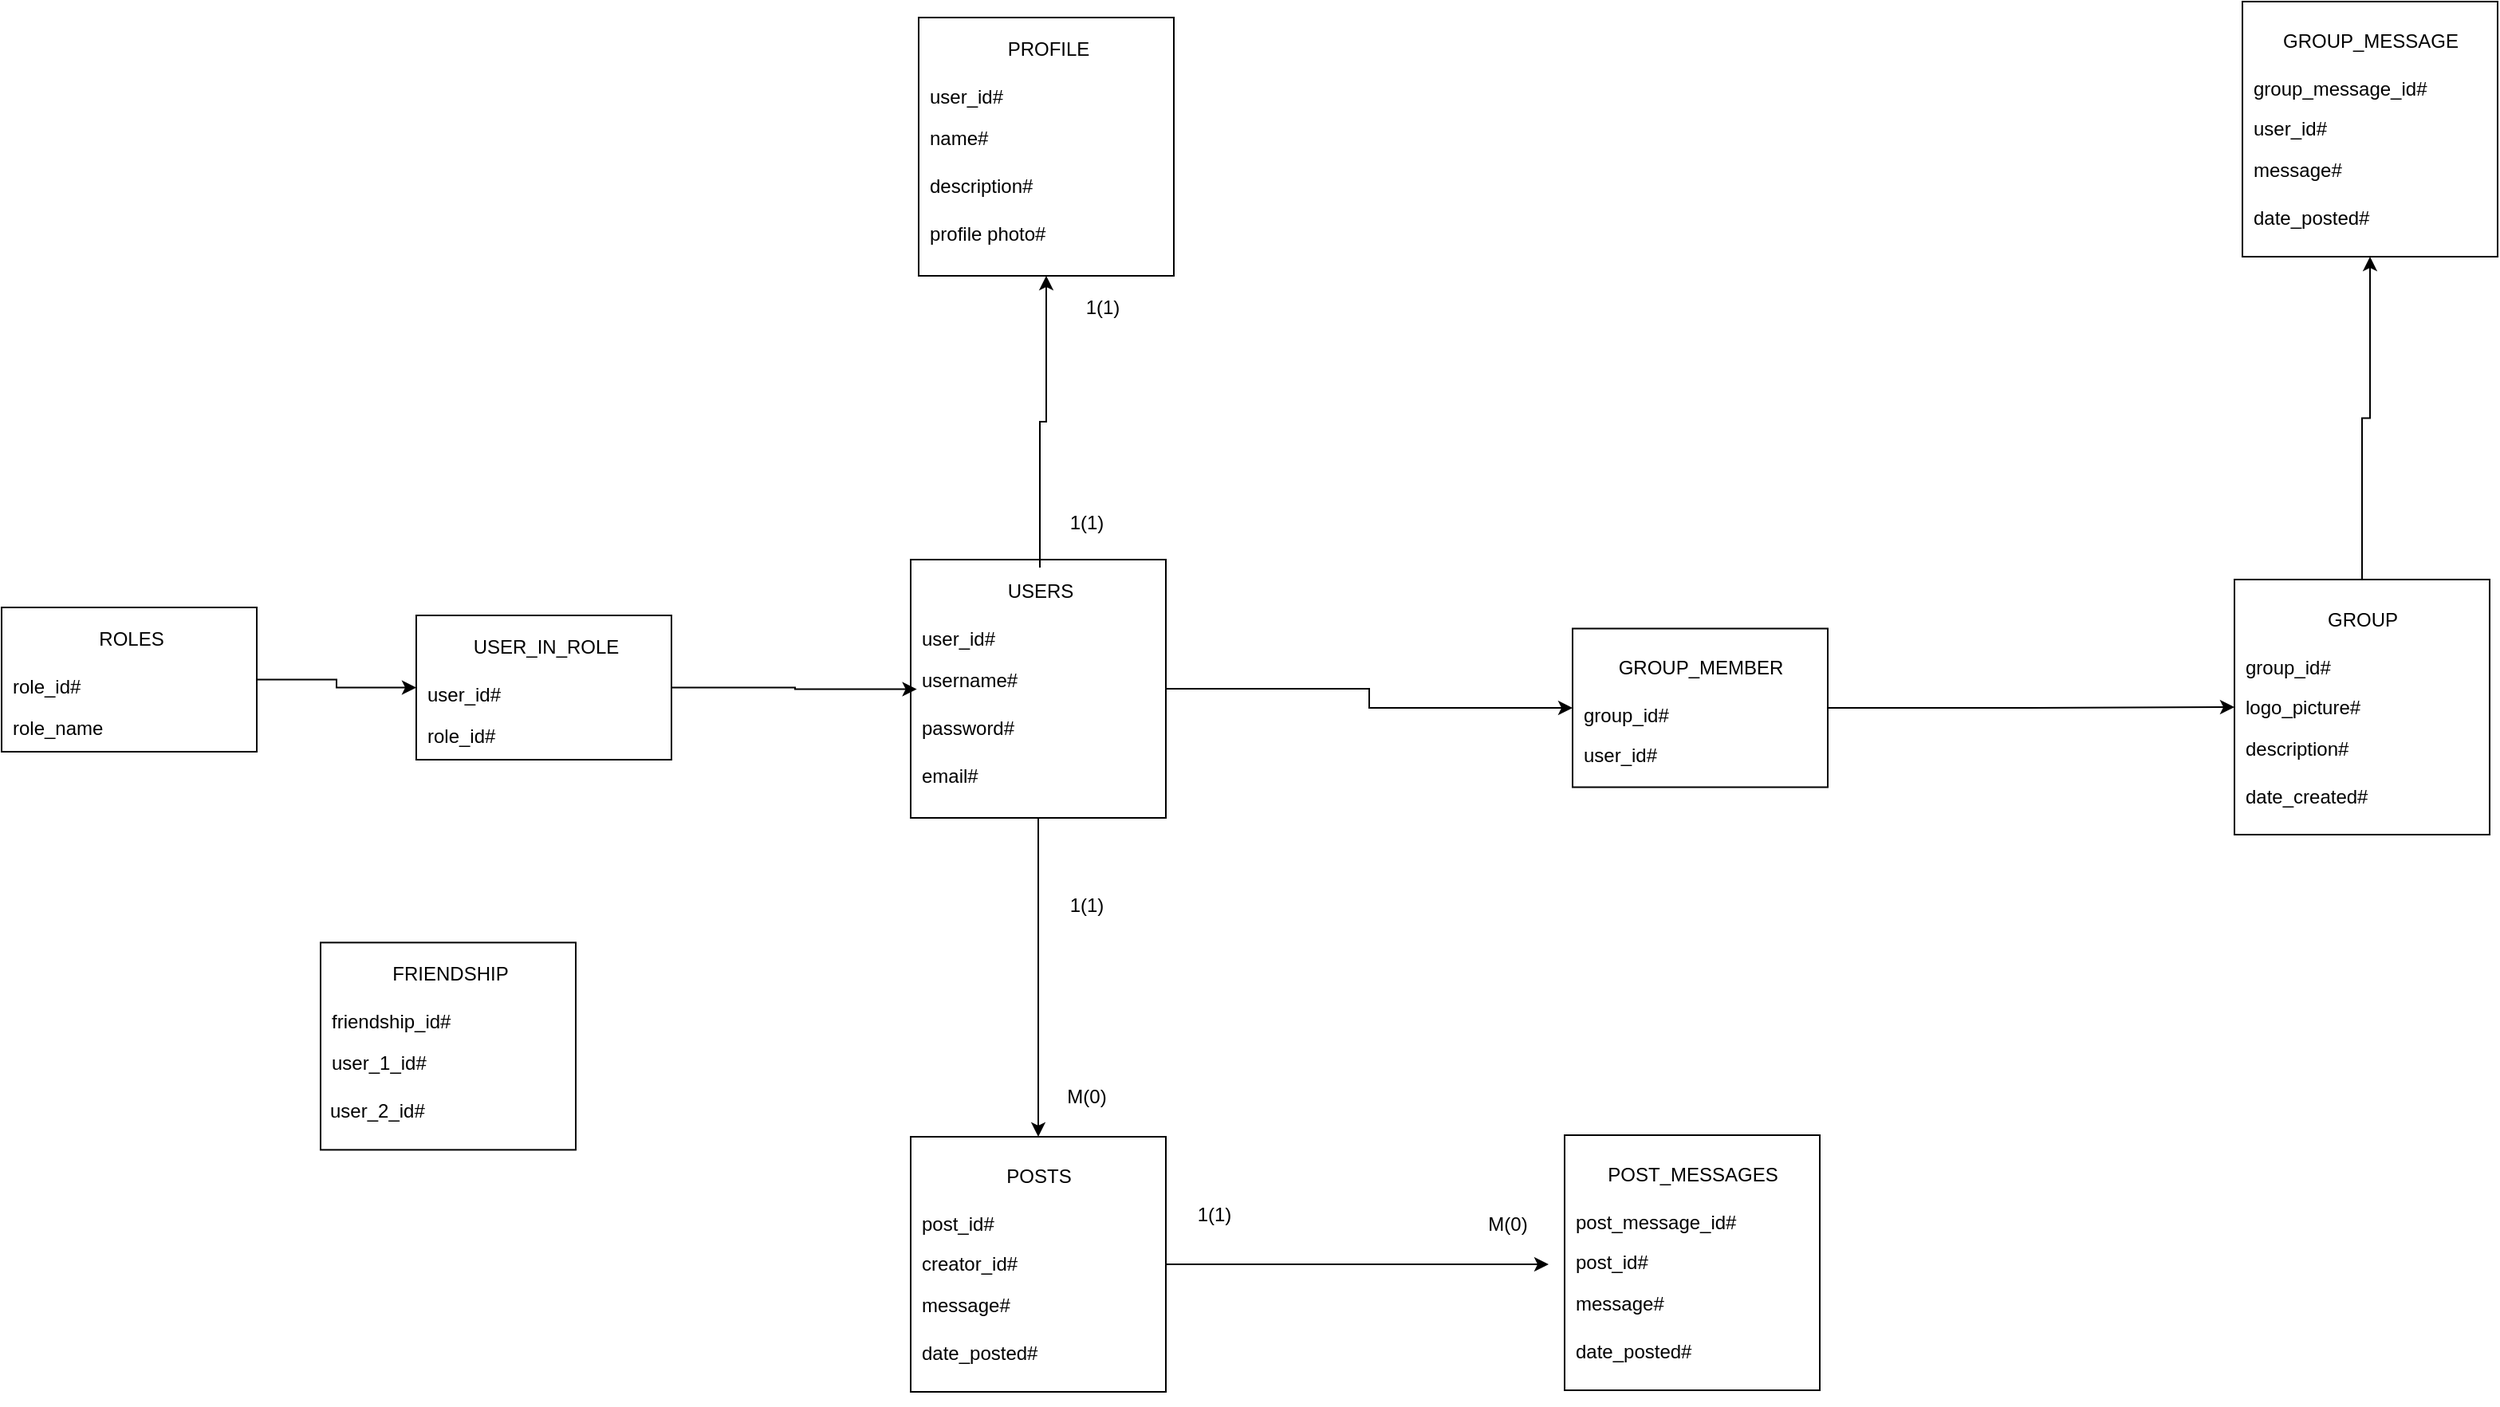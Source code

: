 <mxfile version="20.6.2" type="device"><diagram id="aCRVz8Exe2qxAVMtF0_l" name="Pagina-1"><mxGraphModel dx="1965" dy="635" grid="1" gridSize="10" guides="1" tooltips="1" connect="1" arrows="1" fold="1" page="1" pageScale="1" pageWidth="827" pageHeight="1169" math="0" shadow="0"><root><mxCell id="0"/><mxCell id="1" parent="0"/><mxCell id="B43fgi3KPWiVimZEaNiL-52" style="edgeStyle=orthogonalEdgeStyle;rounded=0;orthogonalLoop=1;jettySize=auto;html=1;" parent="1" source="B43fgi3KPWiVimZEaNiL-1" target="B43fgi3KPWiVimZEaNiL-40" edge="1"><mxGeometry relative="1" as="geometry"/></mxCell><mxCell id="BLDN-0yhtgvoUM8xScvH-36" style="edgeStyle=orthogonalEdgeStyle;rounded=0;orthogonalLoop=1;jettySize=auto;html=1;entryX=0;entryY=0.5;entryDx=0;entryDy=0;" parent="1" source="B43fgi3KPWiVimZEaNiL-1" target="BLDN-0yhtgvoUM8xScvH-28" edge="1"><mxGeometry relative="1" as="geometry"/></mxCell><mxCell id="B43fgi3KPWiVimZEaNiL-1" value="" style="rounded=0;whiteSpace=wrap;html=1;fillColor=none;" parent="1" vertex="1"><mxGeometry x="40" y="398" width="160" height="162" as="geometry"/></mxCell><mxCell id="BLDN-0yhtgvoUM8xScvH-27" style="edgeStyle=orthogonalEdgeStyle;rounded=0;orthogonalLoop=1;jettySize=auto;html=1;entryX=0.5;entryY=1;entryDx=0;entryDy=0;" parent="1" source="B43fgi3KPWiVimZEaNiL-2" target="B43fgi3KPWiVimZEaNiL-29" edge="1"><mxGeometry relative="1" as="geometry"/></mxCell><mxCell id="B43fgi3KPWiVimZEaNiL-2" value="USERS" style="text;html=1;resizable=0;autosize=1;align=center;verticalAlign=middle;points=[];fillColor=none;strokeColor=none;rounded=0;" parent="1" vertex="1"><mxGeometry x="91" y="403" width="60" height="30" as="geometry"/></mxCell><mxCell id="B43fgi3KPWiVimZEaNiL-3" value="user_id#" style="text;html=1;resizable=0;autosize=1;align=left;verticalAlign=middle;points=[];fillColor=none;strokeColor=none;rounded=0;" parent="1" vertex="1"><mxGeometry x="45" y="433" width="70" height="30" as="geometry"/></mxCell><mxCell id="B43fgi3KPWiVimZEaNiL-24" value="username#" style="text;html=1;resizable=0;autosize=1;align=left;verticalAlign=middle;points=[];fillColor=none;strokeColor=none;rounded=0;" parent="1" vertex="1"><mxGeometry x="45" y="459" width="80" height="30" as="geometry"/></mxCell><mxCell id="B43fgi3KPWiVimZEaNiL-25" value="password#" style="text;html=1;resizable=0;autosize=1;align=left;verticalAlign=middle;points=[];fillColor=none;strokeColor=none;rounded=0;" parent="1" vertex="1"><mxGeometry x="45" y="489" width="80" height="30" as="geometry"/></mxCell><mxCell id="B43fgi3KPWiVimZEaNiL-26" value="email#" style="text;html=1;resizable=0;autosize=1;align=left;verticalAlign=middle;points=[];fillColor=none;strokeColor=none;rounded=0;" parent="1" vertex="1"><mxGeometry x="45" y="519" width="60" height="30" as="geometry"/></mxCell><mxCell id="B43fgi3KPWiVimZEaNiL-29" value="" style="rounded=0;whiteSpace=wrap;html=1;fillColor=none;" parent="1" vertex="1"><mxGeometry x="45" y="58" width="160" height="162" as="geometry"/></mxCell><mxCell id="B43fgi3KPWiVimZEaNiL-30" value="PROFILE" style="text;html=1;resizable=0;autosize=1;align=center;verticalAlign=middle;points=[];fillColor=none;strokeColor=none;rounded=0;" parent="1" vertex="1"><mxGeometry x="91" y="63" width="70" height="30" as="geometry"/></mxCell><mxCell id="B43fgi3KPWiVimZEaNiL-31" value="user_id#" style="text;html=1;resizable=0;autosize=1;align=left;verticalAlign=middle;points=[];fillColor=none;strokeColor=none;rounded=0;" parent="1" vertex="1"><mxGeometry x="50" y="93" width="70" height="30" as="geometry"/></mxCell><mxCell id="B43fgi3KPWiVimZEaNiL-32" value="name#" style="text;html=1;resizable=0;autosize=1;align=left;verticalAlign=middle;points=[];fillColor=none;strokeColor=none;rounded=0;" parent="1" vertex="1"><mxGeometry x="50" y="119" width="60" height="30" as="geometry"/></mxCell><mxCell id="B43fgi3KPWiVimZEaNiL-33" value="description#" style="text;html=1;resizable=0;autosize=1;align=left;verticalAlign=middle;points=[];fillColor=none;strokeColor=none;rounded=0;" parent="1" vertex="1"><mxGeometry x="50" y="149.0" width="90" height="30" as="geometry"/></mxCell><mxCell id="B43fgi3KPWiVimZEaNiL-34" value="profile photo#" style="text;html=1;resizable=0;autosize=1;align=left;verticalAlign=middle;points=[];fillColor=none;strokeColor=none;rounded=0;" parent="1" vertex="1"><mxGeometry x="50" y="179.0" width="100" height="30" as="geometry"/></mxCell><mxCell id="B43fgi3KPWiVimZEaNiL-36" style="edgeStyle=orthogonalEdgeStyle;rounded=0;orthogonalLoop=1;jettySize=auto;html=1;exitX=0.5;exitY=1;exitDx=0;exitDy=0;" parent="1" source="B43fgi3KPWiVimZEaNiL-29" target="B43fgi3KPWiVimZEaNiL-29" edge="1"><mxGeometry relative="1" as="geometry"/></mxCell><mxCell id="B43fgi3KPWiVimZEaNiL-38" value="1(1)" style="text;html=1;resizable=0;autosize=1;align=center;verticalAlign=middle;points=[];fillColor=none;strokeColor=none;rounded=0;rotation=0;" parent="1" vertex="1"><mxGeometry x="130" y="360" width="40" height="30" as="geometry"/></mxCell><mxCell id="B43fgi3KPWiVimZEaNiL-39" value="1(1)" style="text;html=1;resizable=0;autosize=1;align=center;verticalAlign=middle;points=[];fillColor=none;strokeColor=none;rounded=0;rotation=0;" parent="1" vertex="1"><mxGeometry x="140" y="225" width="40" height="30" as="geometry"/></mxCell><mxCell id="BLDN-0yhtgvoUM8xScvH-8" style="edgeStyle=orthogonalEdgeStyle;rounded=0;orthogonalLoop=1;jettySize=auto;html=1;" parent="1" source="B43fgi3KPWiVimZEaNiL-40" edge="1"><mxGeometry relative="1" as="geometry"><mxPoint x="440" y="840" as="targetPoint"/></mxGeometry></mxCell><mxCell id="B43fgi3KPWiVimZEaNiL-40" value="" style="rounded=0;whiteSpace=wrap;html=1;fillColor=none;" parent="1" vertex="1"><mxGeometry x="40" y="760" width="160" height="160" as="geometry"/></mxCell><mxCell id="B43fgi3KPWiVimZEaNiL-41" value="POSTS" style="text;html=1;resizable=0;autosize=1;align=center;verticalAlign=middle;points=[];fillColor=none;strokeColor=none;rounded=0;" parent="1" vertex="1"><mxGeometry x="90" y="770" width="60" height="30" as="geometry"/></mxCell><mxCell id="B43fgi3KPWiVimZEaNiL-42" value="creator_id#" style="text;html=1;resizable=0;autosize=1;align=left;verticalAlign=middle;points=[];fillColor=none;strokeColor=none;rounded=0;" parent="1" vertex="1"><mxGeometry x="45" y="825" width="80" height="30" as="geometry"/></mxCell><mxCell id="B43fgi3KPWiVimZEaNiL-43" value="message#" style="text;html=1;resizable=0;autosize=1;align=left;verticalAlign=middle;points=[];fillColor=none;strokeColor=none;rounded=0;" parent="1" vertex="1"><mxGeometry x="45" y="851" width="80" height="30" as="geometry"/></mxCell><mxCell id="B43fgi3KPWiVimZEaNiL-46" style="edgeStyle=orthogonalEdgeStyle;rounded=0;orthogonalLoop=1;jettySize=auto;html=1;exitX=0.5;exitY=1;exitDx=0;exitDy=0;" parent="1" source="B43fgi3KPWiVimZEaNiL-40" target="B43fgi3KPWiVimZEaNiL-40" edge="1"><mxGeometry relative="1" as="geometry"/></mxCell><mxCell id="B43fgi3KPWiVimZEaNiL-49" value="post_id#" style="text;html=1;resizable=0;autosize=1;align=left;verticalAlign=middle;points=[];fillColor=none;strokeColor=none;rounded=0;" parent="1" vertex="1"><mxGeometry x="45" y="800" width="70" height="30" as="geometry"/></mxCell><mxCell id="B43fgi3KPWiVimZEaNiL-51" value="date_posted#" style="text;html=1;resizable=0;autosize=1;align=left;verticalAlign=middle;points=[];fillColor=none;strokeColor=none;rounded=0;" parent="1" vertex="1"><mxGeometry x="45" y="881" width="100" height="30" as="geometry"/></mxCell><mxCell id="B43fgi3KPWiVimZEaNiL-53" value="1(1)" style="text;html=1;resizable=0;autosize=1;align=center;verticalAlign=middle;points=[];fillColor=none;strokeColor=none;rounded=0;rotation=0;" parent="1" vertex="1"><mxGeometry x="130" y="600" width="40" height="30" as="geometry"/></mxCell><mxCell id="B43fgi3KPWiVimZEaNiL-54" value="M(0)" style="text;html=1;resizable=0;autosize=1;align=center;verticalAlign=middle;points=[];fillColor=none;strokeColor=none;rounded=0;rotation=0;" parent="1" vertex="1"><mxGeometry x="125" y="720" width="50" height="30" as="geometry"/></mxCell><mxCell id="BLDN-0yhtgvoUM8xScvH-1" value="" style="rounded=0;whiteSpace=wrap;html=1;fillColor=none;" parent="1" vertex="1"><mxGeometry x="450" y="759" width="160" height="160" as="geometry"/></mxCell><mxCell id="BLDN-0yhtgvoUM8xScvH-2" value="POST_MESSAGES" style="text;html=1;resizable=0;autosize=1;align=center;verticalAlign=middle;points=[];fillColor=none;strokeColor=none;rounded=0;" parent="1" vertex="1"><mxGeometry x="465" y="769" width="130" height="30" as="geometry"/></mxCell><mxCell id="BLDN-0yhtgvoUM8xScvH-3" value="post_id#" style="text;html=1;resizable=0;autosize=1;align=left;verticalAlign=middle;points=[];fillColor=none;strokeColor=none;rounded=0;" parent="1" vertex="1"><mxGeometry x="455" y="824" width="70" height="30" as="geometry"/></mxCell><mxCell id="BLDN-0yhtgvoUM8xScvH-4" value="message#" style="text;html=1;resizable=0;autosize=1;align=left;verticalAlign=middle;points=[];fillColor=none;strokeColor=none;rounded=0;" parent="1" vertex="1"><mxGeometry x="455" y="850" width="80" height="30" as="geometry"/></mxCell><mxCell id="BLDN-0yhtgvoUM8xScvH-5" style="edgeStyle=orthogonalEdgeStyle;rounded=0;orthogonalLoop=1;jettySize=auto;html=1;exitX=0.5;exitY=1;exitDx=0;exitDy=0;" parent="1" source="BLDN-0yhtgvoUM8xScvH-1" target="BLDN-0yhtgvoUM8xScvH-1" edge="1"><mxGeometry relative="1" as="geometry"/></mxCell><mxCell id="BLDN-0yhtgvoUM8xScvH-6" value="post_message_id#" style="text;html=1;resizable=0;autosize=1;align=left;verticalAlign=middle;points=[];fillColor=none;strokeColor=none;rounded=0;" parent="1" vertex="1"><mxGeometry x="455" y="799" width="120" height="30" as="geometry"/></mxCell><mxCell id="BLDN-0yhtgvoUM8xScvH-7" value="date_posted#" style="text;html=1;resizable=0;autosize=1;align=left;verticalAlign=middle;points=[];fillColor=none;strokeColor=none;rounded=0;" parent="1" vertex="1"><mxGeometry x="455" y="880" width="100" height="30" as="geometry"/></mxCell><mxCell id="BLDN-0yhtgvoUM8xScvH-9" value="M(0)" style="text;html=1;resizable=0;autosize=1;align=center;verticalAlign=middle;points=[];fillColor=none;strokeColor=none;rounded=0;rotation=0;" parent="1" vertex="1"><mxGeometry x="389" y="800" width="50" height="30" as="geometry"/></mxCell><mxCell id="BLDN-0yhtgvoUM8xScvH-10" value="1(1)" style="text;html=1;resizable=0;autosize=1;align=center;verticalAlign=middle;points=[];fillColor=none;strokeColor=none;rounded=0;rotation=0;" parent="1" vertex="1"><mxGeometry x="210" y="794" width="40" height="30" as="geometry"/></mxCell><mxCell id="BLDN-0yhtgvoUM8xScvH-11" value="" style="rounded=0;whiteSpace=wrap;html=1;fillColor=none;" parent="1" vertex="1"><mxGeometry x="-330" y="638.2" width="160" height="130" as="geometry"/></mxCell><mxCell id="BLDN-0yhtgvoUM8xScvH-12" value="FRIENDSHIP" style="text;html=1;resizable=0;autosize=1;align=center;verticalAlign=middle;points=[];fillColor=none;strokeColor=none;rounded=0;" parent="1" vertex="1"><mxGeometry x="-299" y="643.2" width="100" height="30" as="geometry"/></mxCell><mxCell id="BLDN-0yhtgvoUM8xScvH-13" value="friendship_id#" style="text;html=1;resizable=0;autosize=1;align=left;verticalAlign=middle;points=[];fillColor=none;strokeColor=none;rounded=0;" parent="1" vertex="1"><mxGeometry x="-325" y="673.2" width="100" height="30" as="geometry"/></mxCell><mxCell id="BLDN-0yhtgvoUM8xScvH-14" value="user_1_id#" style="text;html=1;resizable=0;autosize=1;align=left;verticalAlign=middle;points=[];fillColor=none;strokeColor=none;rounded=0;" parent="1" vertex="1"><mxGeometry x="-325" y="699.2" width="80" height="30" as="geometry"/></mxCell><mxCell id="BLDN-0yhtgvoUM8xScvH-17" style="edgeStyle=orthogonalEdgeStyle;rounded=0;orthogonalLoop=1;jettySize=auto;html=1;exitX=0.5;exitY=1;exitDx=0;exitDy=0;" parent="1" source="BLDN-0yhtgvoUM8xScvH-11" target="BLDN-0yhtgvoUM8xScvH-11" edge="1"><mxGeometry relative="1" as="geometry"/></mxCell><mxCell id="BLDN-0yhtgvoUM8xScvH-18" value="user_2_id#" style="text;html=1;resizable=0;autosize=1;align=left;verticalAlign=middle;points=[];fillColor=none;strokeColor=none;rounded=0;" parent="1" vertex="1"><mxGeometry x="-326" y="729.2" width="80" height="30" as="geometry"/></mxCell><mxCell id="BLDN-0yhtgvoUM8xScvH-45" style="edgeStyle=orthogonalEdgeStyle;rounded=0;orthogonalLoop=1;jettySize=auto;html=1;entryX=0.5;entryY=1;entryDx=0;entryDy=0;" parent="1" source="BLDN-0yhtgvoUM8xScvH-20" target="BLDN-0yhtgvoUM8xScvH-38" edge="1"><mxGeometry relative="1" as="geometry"/></mxCell><mxCell id="BLDN-0yhtgvoUM8xScvH-20" value="" style="rounded=0;whiteSpace=wrap;html=1;fillColor=none;" parent="1" vertex="1"><mxGeometry x="870" y="410.5" width="160" height="160" as="geometry"/></mxCell><mxCell id="BLDN-0yhtgvoUM8xScvH-21" value="GROUP" style="text;html=1;resizable=0;autosize=1;align=center;verticalAlign=middle;points=[];fillColor=none;strokeColor=none;rounded=0;" parent="1" vertex="1"><mxGeometry x="915" y="420.5" width="70" height="30" as="geometry"/></mxCell><mxCell id="BLDN-0yhtgvoUM8xScvH-22" value="logo_picture#" style="text;html=1;resizable=0;autosize=1;align=left;verticalAlign=middle;points=[];fillColor=none;strokeColor=none;rounded=0;" parent="1" vertex="1"><mxGeometry x="875" y="475.5" width="100" height="30" as="geometry"/></mxCell><mxCell id="BLDN-0yhtgvoUM8xScvH-23" value="description#" style="text;html=1;resizable=0;autosize=1;align=left;verticalAlign=middle;points=[];fillColor=none;strokeColor=none;rounded=0;" parent="1" vertex="1"><mxGeometry x="875" y="501.5" width="90" height="30" as="geometry"/></mxCell><mxCell id="BLDN-0yhtgvoUM8xScvH-24" style="edgeStyle=orthogonalEdgeStyle;rounded=0;orthogonalLoop=1;jettySize=auto;html=1;exitX=0.5;exitY=1;exitDx=0;exitDy=0;" parent="1" source="BLDN-0yhtgvoUM8xScvH-20" target="BLDN-0yhtgvoUM8xScvH-20" edge="1"><mxGeometry relative="1" as="geometry"/></mxCell><mxCell id="BLDN-0yhtgvoUM8xScvH-25" value="group_id#" style="text;html=1;resizable=0;autosize=1;align=left;verticalAlign=middle;points=[];fillColor=none;strokeColor=none;rounded=0;" parent="1" vertex="1"><mxGeometry x="875" y="450.5" width="80" height="30" as="geometry"/></mxCell><mxCell id="BLDN-0yhtgvoUM8xScvH-26" value="date_created#" style="text;html=1;resizable=0;autosize=1;align=left;verticalAlign=middle;points=[];fillColor=none;strokeColor=none;rounded=0;" parent="1" vertex="1"><mxGeometry x="875" y="531.5" width="100" height="30" as="geometry"/></mxCell><mxCell id="BLDN-0yhtgvoUM8xScvH-37" style="edgeStyle=orthogonalEdgeStyle;rounded=0;orthogonalLoop=1;jettySize=auto;html=1;entryX=0;entryY=0.5;entryDx=0;entryDy=0;" parent="1" source="BLDN-0yhtgvoUM8xScvH-28" target="BLDN-0yhtgvoUM8xScvH-20" edge="1"><mxGeometry relative="1" as="geometry"/></mxCell><mxCell id="BLDN-0yhtgvoUM8xScvH-28" value="" style="rounded=0;whiteSpace=wrap;html=1;fillColor=none;" parent="1" vertex="1"><mxGeometry x="455" y="441.25" width="160" height="99.5" as="geometry"/></mxCell><mxCell id="BLDN-0yhtgvoUM8xScvH-29" value="GROUP_MEMBER" style="text;html=1;resizable=0;autosize=1;align=center;verticalAlign=middle;points=[];fillColor=none;strokeColor=none;rounded=0;" parent="1" vertex="1"><mxGeometry x="470" y="451.25" width="130" height="30" as="geometry"/></mxCell><mxCell id="BLDN-0yhtgvoUM8xScvH-30" value="user_id#" style="text;html=1;resizable=0;autosize=1;align=left;verticalAlign=middle;points=[];fillColor=none;strokeColor=none;rounded=0;" parent="1" vertex="1"><mxGeometry x="460" y="506.25" width="70" height="30" as="geometry"/></mxCell><mxCell id="BLDN-0yhtgvoUM8xScvH-32" style="edgeStyle=orthogonalEdgeStyle;rounded=0;orthogonalLoop=1;jettySize=auto;html=1;exitX=0.5;exitY=1;exitDx=0;exitDy=0;" parent="1" source="BLDN-0yhtgvoUM8xScvH-28" target="BLDN-0yhtgvoUM8xScvH-28" edge="1"><mxGeometry relative="1" as="geometry"/></mxCell><mxCell id="BLDN-0yhtgvoUM8xScvH-33" value="group_id#" style="text;html=1;resizable=0;autosize=1;align=left;verticalAlign=middle;points=[];fillColor=none;strokeColor=none;rounded=0;" parent="1" vertex="1"><mxGeometry x="460" y="481.25" width="80" height="30" as="geometry"/></mxCell><mxCell id="BLDN-0yhtgvoUM8xScvH-35" style="edgeStyle=orthogonalEdgeStyle;rounded=0;orthogonalLoop=1;jettySize=auto;html=1;exitX=0.5;exitY=1;exitDx=0;exitDy=0;" parent="1" source="BLDN-0yhtgvoUM8xScvH-28" target="BLDN-0yhtgvoUM8xScvH-28" edge="1"><mxGeometry relative="1" as="geometry"/></mxCell><mxCell id="BLDN-0yhtgvoUM8xScvH-38" value="" style="rounded=0;whiteSpace=wrap;html=1;fillColor=none;" parent="1" vertex="1"><mxGeometry x="875" y="48" width="160" height="160" as="geometry"/></mxCell><mxCell id="BLDN-0yhtgvoUM8xScvH-39" value="GROUP_MESSAGE" style="text;html=1;resizable=0;autosize=1;align=center;verticalAlign=middle;points=[];fillColor=none;strokeColor=none;rounded=0;" parent="1" vertex="1"><mxGeometry x="890" y="58" width="130" height="30" as="geometry"/></mxCell><mxCell id="BLDN-0yhtgvoUM8xScvH-40" value="user_id#" style="text;html=1;resizable=0;autosize=1;align=left;verticalAlign=middle;points=[];fillColor=none;strokeColor=none;rounded=0;" parent="1" vertex="1"><mxGeometry x="880" y="113" width="70" height="30" as="geometry"/></mxCell><mxCell id="BLDN-0yhtgvoUM8xScvH-41" value="message#" style="text;html=1;resizable=0;autosize=1;align=left;verticalAlign=middle;points=[];fillColor=none;strokeColor=none;rounded=0;" parent="1" vertex="1"><mxGeometry x="880" y="139" width="80" height="30" as="geometry"/></mxCell><mxCell id="BLDN-0yhtgvoUM8xScvH-42" style="edgeStyle=orthogonalEdgeStyle;rounded=0;orthogonalLoop=1;jettySize=auto;html=1;exitX=0.5;exitY=1;exitDx=0;exitDy=0;" parent="1" source="BLDN-0yhtgvoUM8xScvH-38" target="BLDN-0yhtgvoUM8xScvH-38" edge="1"><mxGeometry relative="1" as="geometry"/></mxCell><mxCell id="BLDN-0yhtgvoUM8xScvH-43" value="group_message_id#" style="text;html=1;resizable=0;autosize=1;align=left;verticalAlign=middle;points=[];fillColor=none;strokeColor=none;rounded=0;" parent="1" vertex="1"><mxGeometry x="880" y="88" width="130" height="30" as="geometry"/></mxCell><mxCell id="BLDN-0yhtgvoUM8xScvH-44" value="date_posted#" style="text;html=1;resizable=0;autosize=1;align=left;verticalAlign=middle;points=[];fillColor=none;strokeColor=none;rounded=0;" parent="1" vertex="1"><mxGeometry x="880" y="169" width="100" height="30" as="geometry"/></mxCell><mxCell id="jZao08ED7buDfNnZbELn-7" style="edgeStyle=orthogonalEdgeStyle;rounded=0;orthogonalLoop=1;jettySize=auto;html=1;entryX=-0.015;entryY=0.675;entryDx=0;entryDy=0;entryPerimeter=0;" edge="1" parent="1" source="jZao08ED7buDfNnZbELn-1" target="B43fgi3KPWiVimZEaNiL-24"><mxGeometry relative="1" as="geometry"/></mxCell><mxCell id="jZao08ED7buDfNnZbELn-1" value="" style="rounded=0;whiteSpace=wrap;html=1;fillColor=none;" vertex="1" parent="1"><mxGeometry x="-270" y="433" width="160" height="90.5" as="geometry"/></mxCell><mxCell id="jZao08ED7buDfNnZbELn-2" value="USER_IN_ROLE" style="text;html=1;resizable=0;autosize=1;align=center;verticalAlign=middle;points=[];fillColor=none;strokeColor=none;rounded=0;" vertex="1" parent="1"><mxGeometry x="-244" y="438" width="110" height="30" as="geometry"/></mxCell><mxCell id="jZao08ED7buDfNnZbELn-3" value="user_id#" style="text;html=1;resizable=0;autosize=1;align=left;verticalAlign=middle;points=[];fillColor=none;strokeColor=none;rounded=0;" vertex="1" parent="1"><mxGeometry x="-265" y="468" width="70" height="30" as="geometry"/></mxCell><mxCell id="jZao08ED7buDfNnZbELn-4" value="role_id#" style="text;html=1;resizable=0;autosize=1;align=left;verticalAlign=middle;points=[];fillColor=none;strokeColor=none;rounded=0;" vertex="1" parent="1"><mxGeometry x="-265" y="494" width="70" height="30" as="geometry"/></mxCell><mxCell id="jZao08ED7buDfNnZbELn-12" style="edgeStyle=orthogonalEdgeStyle;rounded=0;orthogonalLoop=1;jettySize=auto;html=1;entryX=0;entryY=0.5;entryDx=0;entryDy=0;" edge="1" parent="1" source="jZao08ED7buDfNnZbELn-8" target="jZao08ED7buDfNnZbELn-1"><mxGeometry relative="1" as="geometry"/></mxCell><mxCell id="jZao08ED7buDfNnZbELn-8" value="" style="rounded=0;whiteSpace=wrap;html=1;fillColor=none;" vertex="1" parent="1"><mxGeometry x="-530" y="428" width="160" height="90.5" as="geometry"/></mxCell><mxCell id="jZao08ED7buDfNnZbELn-9" value="ROLES&lt;br&gt;" style="text;html=1;resizable=0;autosize=1;align=center;verticalAlign=middle;points=[];fillColor=none;strokeColor=none;rounded=0;" vertex="1" parent="1"><mxGeometry x="-479" y="433" width="60" height="30" as="geometry"/></mxCell><mxCell id="jZao08ED7buDfNnZbELn-10" value="role_id#" style="text;html=1;resizable=0;autosize=1;align=left;verticalAlign=middle;points=[];fillColor=none;strokeColor=none;rounded=0;" vertex="1" parent="1"><mxGeometry x="-525" y="463" width="70" height="30" as="geometry"/></mxCell><mxCell id="jZao08ED7buDfNnZbELn-11" value="role_name" style="text;html=1;resizable=0;autosize=1;align=left;verticalAlign=middle;points=[];fillColor=none;strokeColor=none;rounded=0;" vertex="1" parent="1"><mxGeometry x="-525" y="489" width="80" height="30" as="geometry"/></mxCell></root></mxGraphModel></diagram></mxfile>